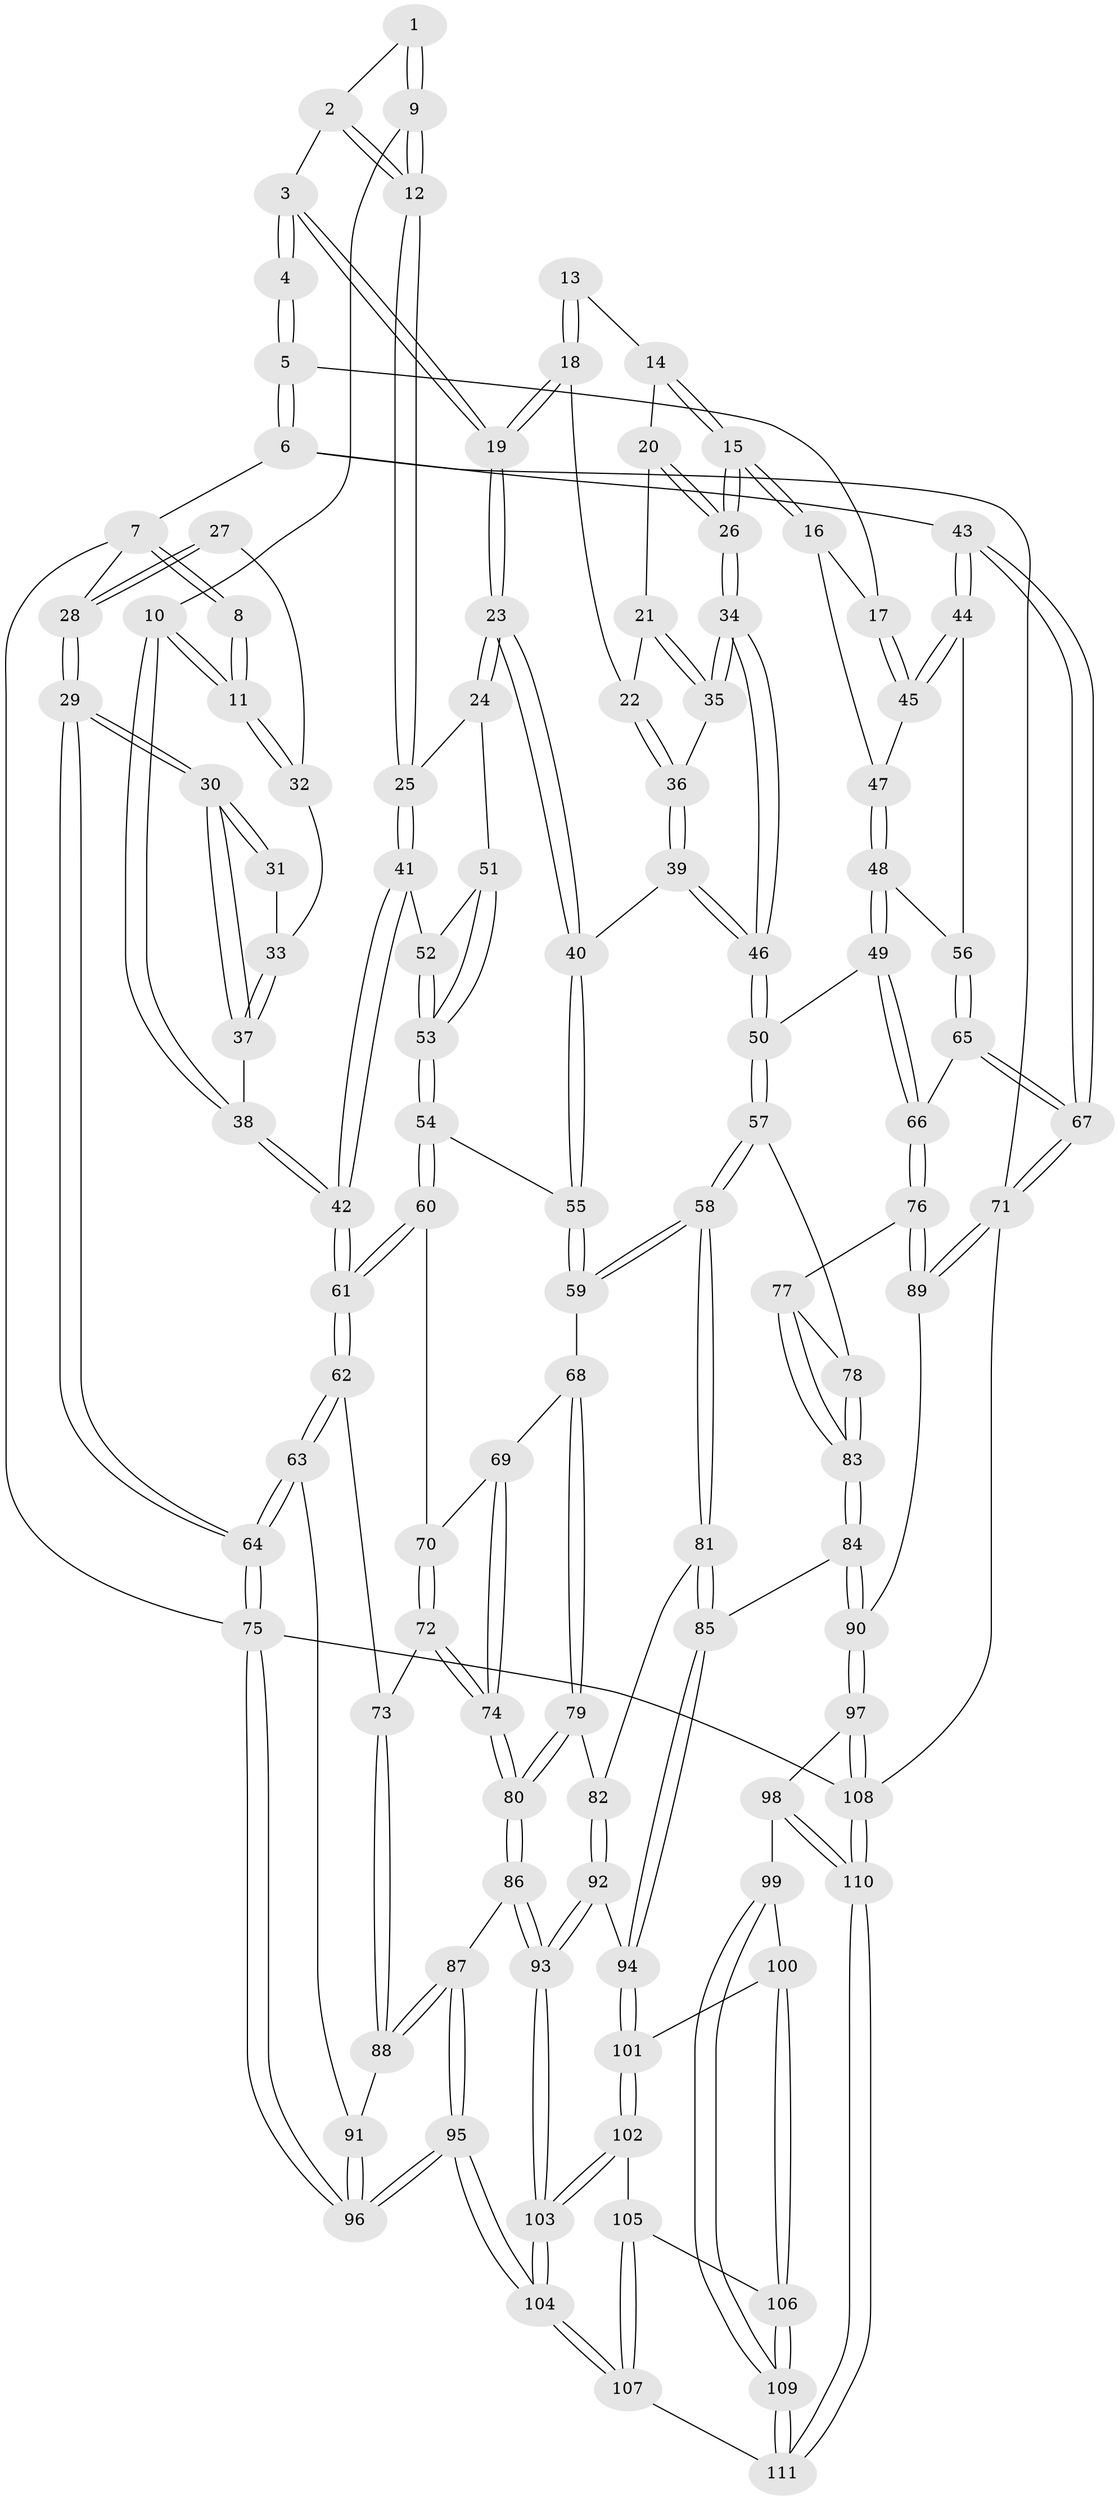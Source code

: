 // Generated by graph-tools (version 1.1) at 2025/01/03/09/25 05:01:02]
// undirected, 111 vertices, 274 edges
graph export_dot {
graph [start="1"]
  node [color=gray90,style=filled];
  1 [pos="+0.295784894175206+0"];
  2 [pos="+0.319627038083127+0"];
  3 [pos="+0.40409043835931435+0"];
  4 [pos="+0.608521256278405+0"];
  5 [pos="+1+0"];
  6 [pos="+1+0"];
  7 [pos="+0+0"];
  8 [pos="+0.01836167548565956+0"];
  9 [pos="+0.15172385362479499+0.08699230096178608"];
  10 [pos="+0.14154717180499296+0.08389318856543132"];
  11 [pos="+0.11679710288239659+0.06396581237932704"];
  12 [pos="+0.20812360538186103+0.11829242682433888"];
  13 [pos="+0.6105414452959594+0.010998833754281692"];
  14 [pos="+0.6111112504895999+0.012631826411277908"];
  15 [pos="+0.7054939465752652+0.10470575159124099"];
  16 [pos="+0.710816842015525+0.10306775088909666"];
  17 [pos="+0.9692028596942464+0"];
  18 [pos="+0.5224838980237445+0.07722443490348409"];
  19 [pos="+0.41512859164222815+0.08408380303016175"];
  20 [pos="+0.6073313084815087+0.03606290432154249"];
  21 [pos="+0.5973470618671547+0.08346055006292309"];
  22 [pos="+0.5604977442397427+0.0871101893643078"];
  23 [pos="+0.40957122728814804+0.1037344096611815"];
  24 [pos="+0.22105928093600125+0.12714307964462276"];
  25 [pos="+0.2092692891361942+0.11970008189873543"];
  26 [pos="+0.6661496058858487+0.13232162177795456"];
  27 [pos="+0.020385093110232174+0.055601255779550544"];
  28 [pos="+0+0"];
  29 [pos="+0+0.2451140365644305"];
  30 [pos="+0+0.24289092075002702"];
  31 [pos="+0.013235183927719779+0.10152255643165206"];
  32 [pos="+0.06677561885737866+0.07473469771223633"];
  33 [pos="+0.04621967530883927+0.10781926881593518"];
  34 [pos="+0.6624705187295687+0.1350311410451134"];
  35 [pos="+0.6440379407953708+0.12737886233851003"];
  36 [pos="+0.5804587460725221+0.13437912663396692"];
  37 [pos="+0.012342966942190224+0.23468096886037645"];
  38 [pos="+0.01912979452336769+0.23592987650769082"];
  39 [pos="+0.4844018679254196+0.20761119927666882"];
  40 [pos="+0.4266323545503414+0.1616452500723871"];
  41 [pos="+0.08088857266546709+0.24355986946666972"];
  42 [pos="+0.052361872810908+0.25150299312654845"];
  43 [pos="+1+0.17315065961630588"];
  44 [pos="+0.8763973482815974+0.23400420118785395"];
  45 [pos="+0.8801449178179258+0.1952113557825628"];
  46 [pos="+0.603818424766412+0.34648012144978607"];
  47 [pos="+0.7166539945142159+0.11121331625618133"];
  48 [pos="+0.7961415896278221+0.2729921410221246"];
  49 [pos="+0.6825094644934027+0.33188657708875935"];
  50 [pos="+0.6056601576377443+0.3513796218092782"];
  51 [pos="+0.22385996988346762+0.16676993753308242"];
  52 [pos="+0.12073980977667047+0.24776770219709998"];
  53 [pos="+0.23647039280173782+0.26834473709001055"];
  54 [pos="+0.2684200432060695+0.31572554407753334"];
  55 [pos="+0.3126222564280859+0.3034318916350085"];
  56 [pos="+0.8638929015190439+0.2622439775719053"];
  57 [pos="+0.5969616676962971+0.3742149964677302"];
  58 [pos="+0.5952593677362296+0.3760671911334161"];
  59 [pos="+0.4706659218042761+0.41527451023714157"];
  60 [pos="+0.2369505593260802+0.37147599441279666"];
  61 [pos="+0.13324772693438758+0.41135659172915545"];
  62 [pos="+0.08317573593470455+0.490449409844856"];
  63 [pos="+0+0.6029460053757048"];
  64 [pos="+0+0.6032104947913329"];
  65 [pos="+0.9880353636288609+0.43135976616913413"];
  66 [pos="+0.9047395164238764+0.4892697869092128"];
  67 [pos="+1+0.44532875409658634"];
  68 [pos="+0.42438799090822216+0.4646698131722436"];
  69 [pos="+0.2989945237745204+0.4439428578705566"];
  70 [pos="+0.27027054299701353+0.4195759534491734"];
  71 [pos="+1+0.7735510339606068"];
  72 [pos="+0.2266929598627161+0.5524117207871402"];
  73 [pos="+0.22634023284525331+0.5523526137997534"];
  74 [pos="+0.29752600791618616+0.58864886463892"];
  75 [pos="+0+1"];
  76 [pos="+0.9011320499268384+0.4934064554316741"];
  77 [pos="+0.8848911637569246+0.5033248977702597"];
  78 [pos="+0.7049480378090153+0.47053932555910954"];
  79 [pos="+0.40085069752740987+0.5604985103430076"];
  80 [pos="+0.3199850590761972+0.6126346426843485"];
  81 [pos="+0.5903716066452038+0.4792473824587178"];
  82 [pos="+0.5100648889058638+0.6221456437792687"];
  83 [pos="+0.7587550926492982+0.663237892747848"];
  84 [pos="+0.7366513994606563+0.721266788013134"];
  85 [pos="+0.7160780906617291+0.7233968235695537"];
  86 [pos="+0.2970912463216908+0.7645514136291525"];
  87 [pos="+0.15298766147921652+0.7503957631645346"];
  88 [pos="+0.11732086864933146+0.7267335988204898"];
  89 [pos="+0.9664233062705813+0.7604099986119762"];
  90 [pos="+0.8446881251472308+0.7887142921078356"];
  91 [pos="+0.0611089763011527+0.6980527752511346"];
  92 [pos="+0.5172072924135025+0.643175821727859"];
  93 [pos="+0.30710305495058016+0.7748716388635121"];
  94 [pos="+0.6370073319348447+0.7563369960582884"];
  95 [pos="+0+1"];
  96 [pos="+0+1"];
  97 [pos="+0.8385768021596062+0.9297273589665358"];
  98 [pos="+0.6442950336953007+0.9291096641039134"];
  99 [pos="+0.6292822849614322+0.8646338995691237"];
  100 [pos="+0.6181670395379649+0.7960740634153434"];
  101 [pos="+0.6221819012656304+0.7764466911933966"];
  102 [pos="+0.3460871121275638+0.7969318170901611"];
  103 [pos="+0.30986423148791076+0.7795941470399473"];
  104 [pos="+0.1966036085744722+1"];
  105 [pos="+0.35229728206300626+0.8050398424737057"];
  106 [pos="+0.4708389852315564+0.9380274534385104"];
  107 [pos="+0.4120971856042043+1"];
  108 [pos="+0.9202893161120179+1"];
  109 [pos="+0.4758864370028731+1"];
  110 [pos="+0.6166058690795857+1"];
  111 [pos="+0.4766931970139511+1"];
  1 -- 2;
  1 -- 9;
  1 -- 9;
  2 -- 3;
  2 -- 12;
  2 -- 12;
  3 -- 4;
  3 -- 4;
  3 -- 19;
  3 -- 19;
  4 -- 5;
  4 -- 5;
  5 -- 6;
  5 -- 6;
  5 -- 17;
  6 -- 7;
  6 -- 43;
  6 -- 71;
  7 -- 8;
  7 -- 8;
  7 -- 28;
  7 -- 75;
  8 -- 11;
  8 -- 11;
  9 -- 10;
  9 -- 12;
  9 -- 12;
  10 -- 11;
  10 -- 11;
  10 -- 38;
  10 -- 38;
  11 -- 32;
  11 -- 32;
  12 -- 25;
  12 -- 25;
  13 -- 14;
  13 -- 18;
  13 -- 18;
  14 -- 15;
  14 -- 15;
  14 -- 20;
  15 -- 16;
  15 -- 16;
  15 -- 26;
  15 -- 26;
  16 -- 17;
  16 -- 47;
  17 -- 45;
  17 -- 45;
  18 -- 19;
  18 -- 19;
  18 -- 22;
  19 -- 23;
  19 -- 23;
  20 -- 21;
  20 -- 26;
  20 -- 26;
  21 -- 22;
  21 -- 35;
  21 -- 35;
  22 -- 36;
  22 -- 36;
  23 -- 24;
  23 -- 24;
  23 -- 40;
  23 -- 40;
  24 -- 25;
  24 -- 51;
  25 -- 41;
  25 -- 41;
  26 -- 34;
  26 -- 34;
  27 -- 28;
  27 -- 28;
  27 -- 32;
  28 -- 29;
  28 -- 29;
  29 -- 30;
  29 -- 30;
  29 -- 64;
  29 -- 64;
  30 -- 31;
  30 -- 31;
  30 -- 37;
  30 -- 37;
  31 -- 33;
  32 -- 33;
  33 -- 37;
  33 -- 37;
  34 -- 35;
  34 -- 35;
  34 -- 46;
  34 -- 46;
  35 -- 36;
  36 -- 39;
  36 -- 39;
  37 -- 38;
  38 -- 42;
  38 -- 42;
  39 -- 40;
  39 -- 46;
  39 -- 46;
  40 -- 55;
  40 -- 55;
  41 -- 42;
  41 -- 42;
  41 -- 52;
  42 -- 61;
  42 -- 61;
  43 -- 44;
  43 -- 44;
  43 -- 67;
  43 -- 67;
  44 -- 45;
  44 -- 45;
  44 -- 56;
  45 -- 47;
  46 -- 50;
  46 -- 50;
  47 -- 48;
  47 -- 48;
  48 -- 49;
  48 -- 49;
  48 -- 56;
  49 -- 50;
  49 -- 66;
  49 -- 66;
  50 -- 57;
  50 -- 57;
  51 -- 52;
  51 -- 53;
  51 -- 53;
  52 -- 53;
  52 -- 53;
  53 -- 54;
  53 -- 54;
  54 -- 55;
  54 -- 60;
  54 -- 60;
  55 -- 59;
  55 -- 59;
  56 -- 65;
  56 -- 65;
  57 -- 58;
  57 -- 58;
  57 -- 78;
  58 -- 59;
  58 -- 59;
  58 -- 81;
  58 -- 81;
  59 -- 68;
  60 -- 61;
  60 -- 61;
  60 -- 70;
  61 -- 62;
  61 -- 62;
  62 -- 63;
  62 -- 63;
  62 -- 73;
  63 -- 64;
  63 -- 64;
  63 -- 91;
  64 -- 75;
  64 -- 75;
  65 -- 66;
  65 -- 67;
  65 -- 67;
  66 -- 76;
  66 -- 76;
  67 -- 71;
  67 -- 71;
  68 -- 69;
  68 -- 79;
  68 -- 79;
  69 -- 70;
  69 -- 74;
  69 -- 74;
  70 -- 72;
  70 -- 72;
  71 -- 89;
  71 -- 89;
  71 -- 108;
  72 -- 73;
  72 -- 74;
  72 -- 74;
  73 -- 88;
  73 -- 88;
  74 -- 80;
  74 -- 80;
  75 -- 96;
  75 -- 96;
  75 -- 108;
  76 -- 77;
  76 -- 89;
  76 -- 89;
  77 -- 78;
  77 -- 83;
  77 -- 83;
  78 -- 83;
  78 -- 83;
  79 -- 80;
  79 -- 80;
  79 -- 82;
  80 -- 86;
  80 -- 86;
  81 -- 82;
  81 -- 85;
  81 -- 85;
  82 -- 92;
  82 -- 92;
  83 -- 84;
  83 -- 84;
  84 -- 85;
  84 -- 90;
  84 -- 90;
  85 -- 94;
  85 -- 94;
  86 -- 87;
  86 -- 93;
  86 -- 93;
  87 -- 88;
  87 -- 88;
  87 -- 95;
  87 -- 95;
  88 -- 91;
  89 -- 90;
  90 -- 97;
  90 -- 97;
  91 -- 96;
  91 -- 96;
  92 -- 93;
  92 -- 93;
  92 -- 94;
  93 -- 103;
  93 -- 103;
  94 -- 101;
  94 -- 101;
  95 -- 96;
  95 -- 96;
  95 -- 104;
  95 -- 104;
  97 -- 98;
  97 -- 108;
  97 -- 108;
  98 -- 99;
  98 -- 110;
  98 -- 110;
  99 -- 100;
  99 -- 109;
  99 -- 109;
  100 -- 101;
  100 -- 106;
  100 -- 106;
  101 -- 102;
  101 -- 102;
  102 -- 103;
  102 -- 103;
  102 -- 105;
  103 -- 104;
  103 -- 104;
  104 -- 107;
  104 -- 107;
  105 -- 106;
  105 -- 107;
  105 -- 107;
  106 -- 109;
  106 -- 109;
  107 -- 111;
  108 -- 110;
  108 -- 110;
  109 -- 111;
  109 -- 111;
  110 -- 111;
  110 -- 111;
}
